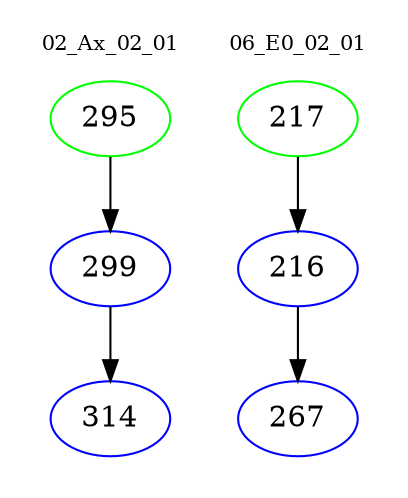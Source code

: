 digraph{
subgraph cluster_0 {
color = white
label = "02_Ax_02_01";
fontsize=10;
T0_295 [label="295", color="green"]
T0_295 -> T0_299 [color="black"]
T0_299 [label="299", color="blue"]
T0_299 -> T0_314 [color="black"]
T0_314 [label="314", color="blue"]
}
subgraph cluster_1 {
color = white
label = "06_E0_02_01";
fontsize=10;
T1_217 [label="217", color="green"]
T1_217 -> T1_216 [color="black"]
T1_216 [label="216", color="blue"]
T1_216 -> T1_267 [color="black"]
T1_267 [label="267", color="blue"]
}
}

